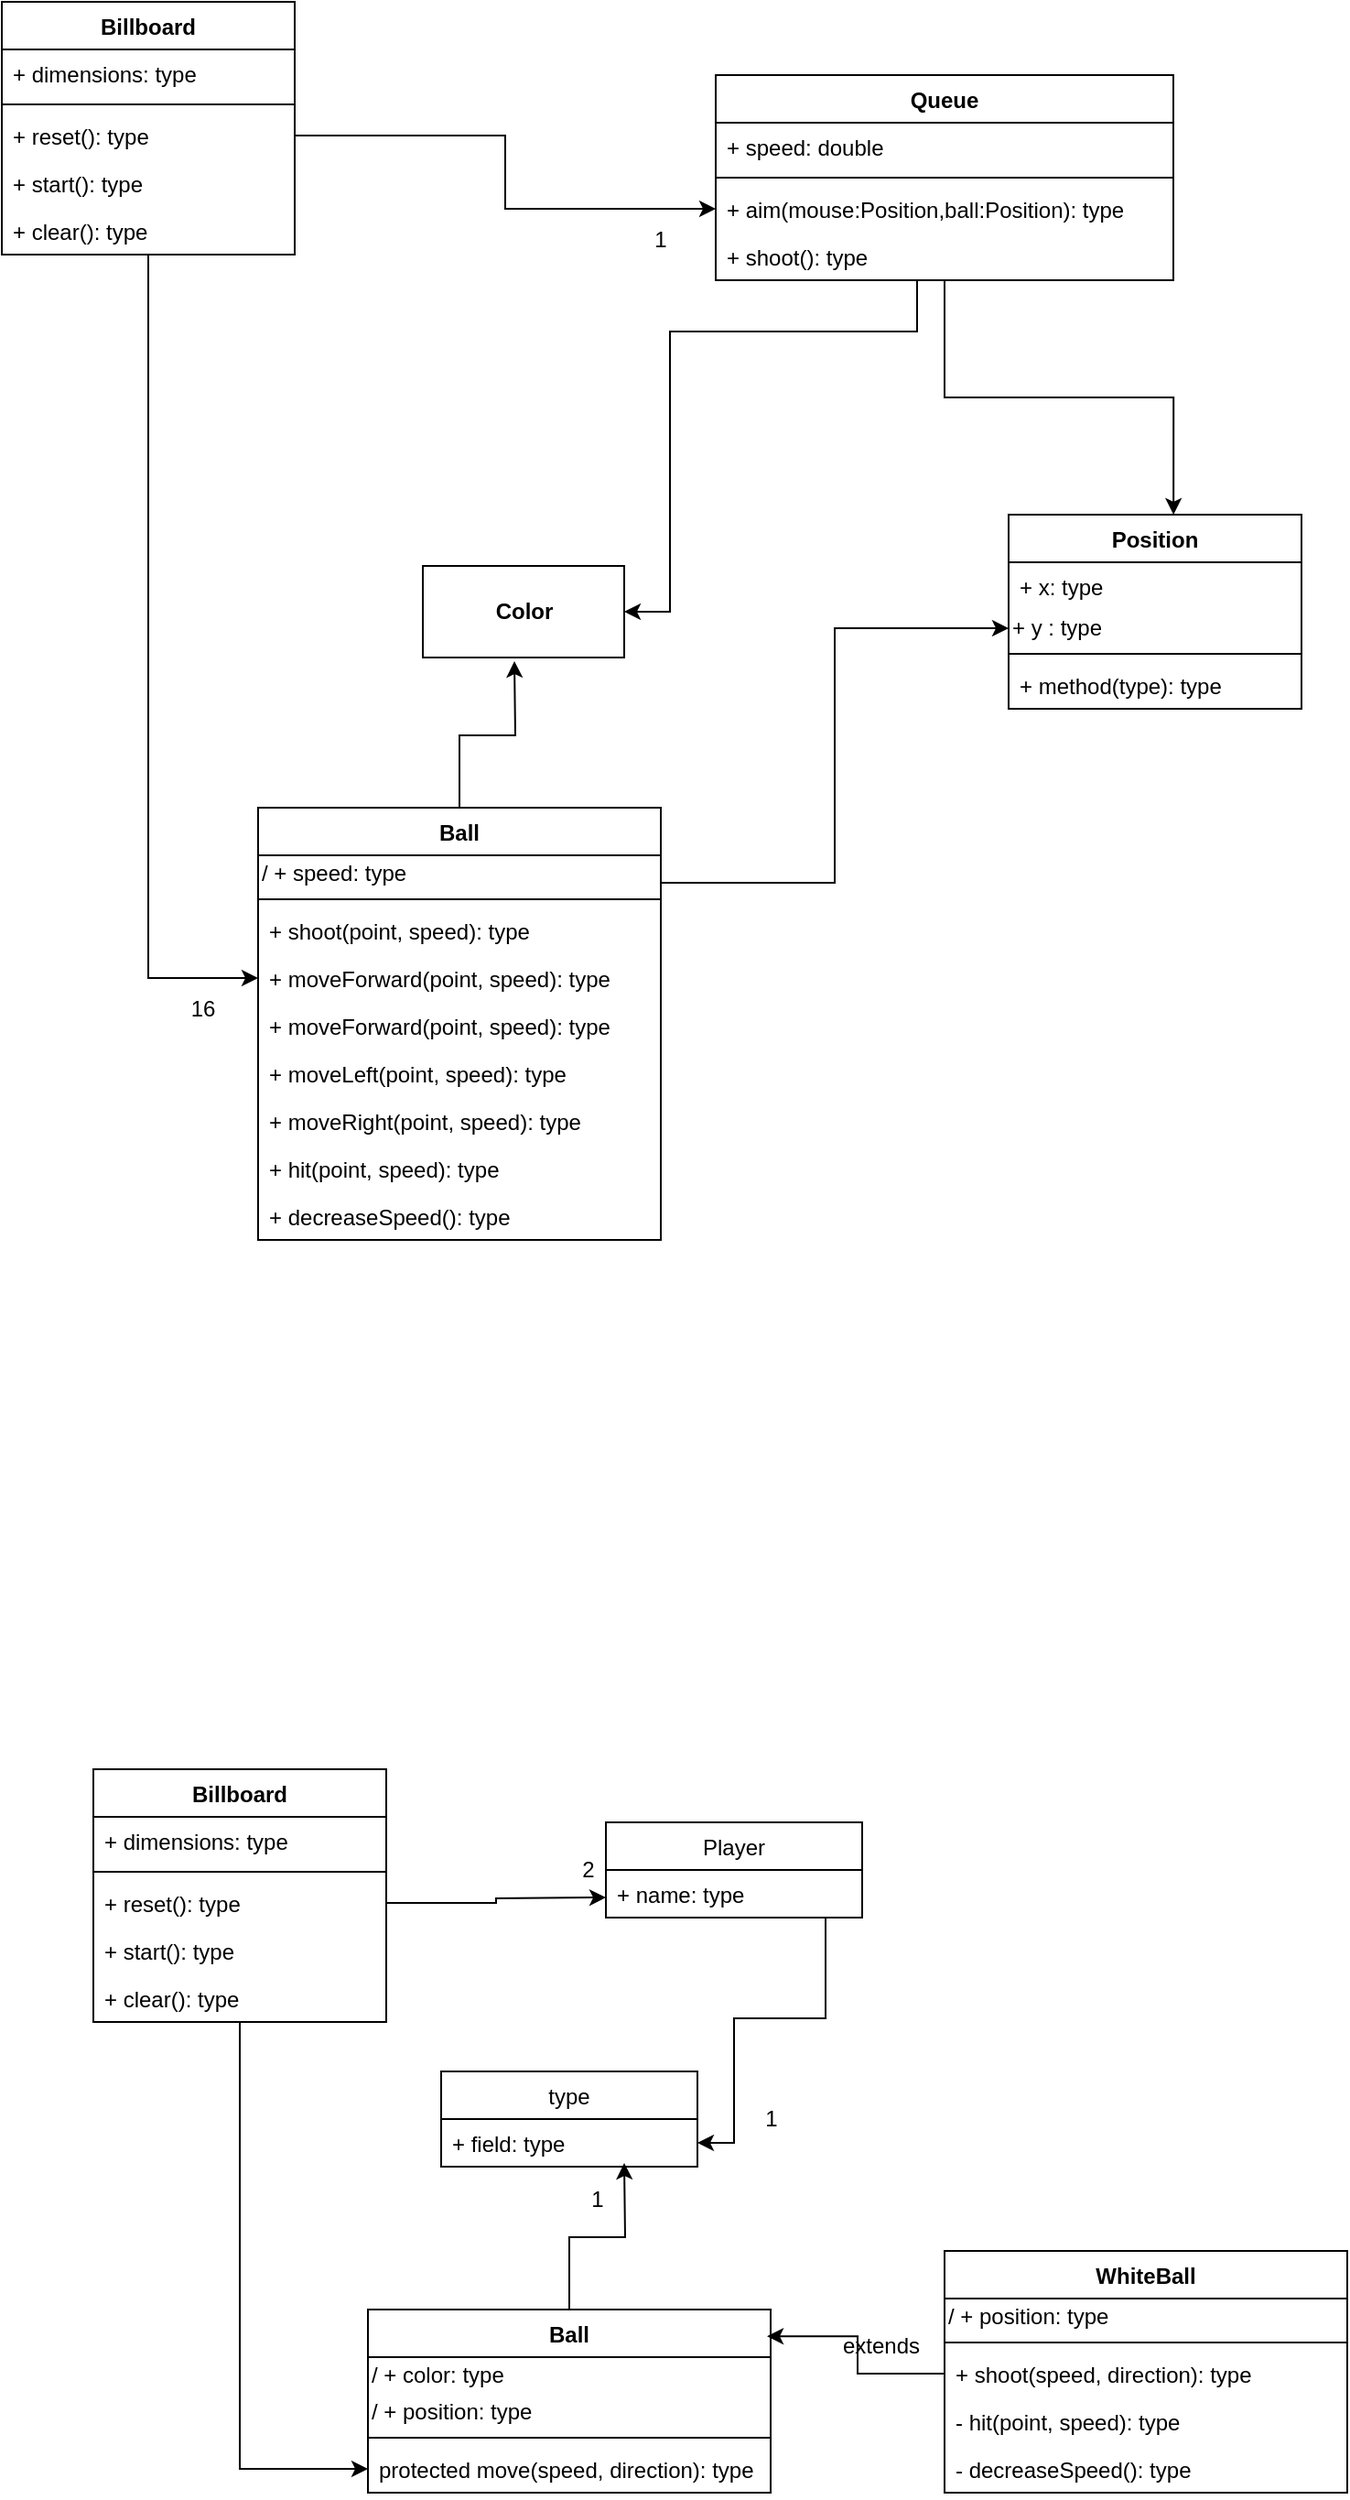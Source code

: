<mxfile version="12.3.8" type="github" pages="1">
  <diagram id="BiT6Qse2HPPV9dIVEgkt" name="Page-1">
    <mxGraphModel dx="1024" dy="566" grid="1" gridSize="10" guides="1" tooltips="1" connect="1" arrows="1" fold="1" page="1" pageScale="1" pageWidth="850" pageHeight="1100" math="0" shadow="0">
      <root>
        <mxCell id="0"/>
        <mxCell id="1" parent="0"/>
        <mxCell id="bXpqAv8fNdZPI3Pg2i3w-18" style="edgeStyle=orthogonalEdgeStyle;rounded=0;orthogonalLoop=1;jettySize=auto;html=1;entryX=0;entryY=0.5;entryDx=0;entryDy=0;" parent="1" source="eTl-JKkWDBYy7YKq2uqo-9" target="bXpqAv8fNdZPI3Pg2i3w-6" edge="1">
          <mxGeometry relative="1" as="geometry"/>
        </mxCell>
        <mxCell id="eTl-JKkWDBYy7YKq2uqo-9" value="Billboard" style="swimlane;fontStyle=1;align=center;verticalAlign=top;childLayout=stackLayout;horizontal=1;startSize=26;horizontalStack=0;resizeParent=1;resizeParentMax=0;resizeLast=0;collapsible=1;marginBottom=0;" parent="1" vertex="1">
          <mxGeometry x="100" y="90" width="160" height="138" as="geometry"/>
        </mxCell>
        <mxCell id="eTl-JKkWDBYy7YKq2uqo-10" value="+ dimensions: type" style="text;strokeColor=none;fillColor=none;align=left;verticalAlign=top;spacingLeft=4;spacingRight=4;overflow=hidden;rotatable=0;points=[[0,0.5],[1,0.5]];portConstraint=eastwest;" parent="eTl-JKkWDBYy7YKq2uqo-9" vertex="1">
          <mxGeometry y="26" width="160" height="26" as="geometry"/>
        </mxCell>
        <mxCell id="eTl-JKkWDBYy7YKq2uqo-11" value="" style="line;strokeWidth=1;fillColor=none;align=left;verticalAlign=middle;spacingTop=-1;spacingLeft=3;spacingRight=3;rotatable=0;labelPosition=right;points=[];portConstraint=eastwest;" parent="eTl-JKkWDBYy7YKq2uqo-9" vertex="1">
          <mxGeometry y="52" width="160" height="8" as="geometry"/>
        </mxCell>
        <mxCell id="eTl-JKkWDBYy7YKq2uqo-12" value="+ reset(): type" style="text;strokeColor=none;fillColor=none;align=left;verticalAlign=top;spacingLeft=4;spacingRight=4;overflow=hidden;rotatable=0;points=[[0,0.5],[1,0.5]];portConstraint=eastwest;" parent="eTl-JKkWDBYy7YKq2uqo-9" vertex="1">
          <mxGeometry y="60" width="160" height="26" as="geometry"/>
        </mxCell>
        <mxCell id="eTl-JKkWDBYy7YKq2uqo-25" value="+ start(): type" style="text;strokeColor=none;fillColor=none;align=left;verticalAlign=top;spacingLeft=4;spacingRight=4;overflow=hidden;rotatable=0;points=[[0,0.5],[1,0.5]];portConstraint=eastwest;" parent="eTl-JKkWDBYy7YKq2uqo-9" vertex="1">
          <mxGeometry y="86" width="160" height="26" as="geometry"/>
        </mxCell>
        <mxCell id="eTl-JKkWDBYy7YKq2uqo-26" value="+ clear(): type" style="text;strokeColor=none;fillColor=none;align=left;verticalAlign=top;spacingLeft=4;spacingRight=4;overflow=hidden;rotatable=0;points=[[0,0.5],[1,0.5]];portConstraint=eastwest;" parent="eTl-JKkWDBYy7YKq2uqo-9" vertex="1">
          <mxGeometry y="112" width="160" height="26" as="geometry"/>
        </mxCell>
        <mxCell id="bXpqAv8fNdZPI3Pg2i3w-16" style="edgeStyle=orthogonalEdgeStyle;rounded=0;orthogonalLoop=1;jettySize=auto;html=1;exitX=0.5;exitY=0;exitDx=0;exitDy=0;" parent="1" source="eTl-JKkWDBYy7YKq2uqo-13" edge="1">
          <mxGeometry relative="1" as="geometry">
            <mxPoint x="380" y="450" as="targetPoint"/>
          </mxGeometry>
        </mxCell>
        <mxCell id="eTl-JKkWDBYy7YKq2uqo-13" value="Ball" style="swimlane;fontStyle=1;align=center;verticalAlign=top;childLayout=stackLayout;horizontal=1;startSize=26;horizontalStack=0;resizeParent=1;resizeParentMax=0;resizeLast=0;collapsible=1;marginBottom=0;" parent="1" vertex="1">
          <mxGeometry x="240" y="530" width="220" height="236" as="geometry"/>
        </mxCell>
        <mxCell id="PLrftOkvrQtNinY4A1MV-3" value="/ + speed: type" style="text;html=1;strokeColor=none;fillColor=none;align=left;verticalAlign=middle;whiteSpace=wrap;rounded=0;" parent="eTl-JKkWDBYy7YKq2uqo-13" vertex="1">
          <mxGeometry y="26" width="220" height="20" as="geometry"/>
        </mxCell>
        <mxCell id="eTl-JKkWDBYy7YKq2uqo-15" value="" style="line;strokeWidth=1;fillColor=none;align=left;verticalAlign=middle;spacingTop=-1;spacingLeft=3;spacingRight=3;rotatable=0;labelPosition=right;points=[];portConstraint=eastwest;" parent="eTl-JKkWDBYy7YKq2uqo-13" vertex="1">
          <mxGeometry y="46" width="220" height="8" as="geometry"/>
        </mxCell>
        <mxCell id="eTl-JKkWDBYy7YKq2uqo-16" value="+ shoot(point, speed): type&#xa;" style="text;strokeColor=none;fillColor=none;align=left;verticalAlign=top;spacingLeft=4;spacingRight=4;overflow=hidden;rotatable=0;points=[[0,0.5],[1,0.5]];portConstraint=eastwest;" parent="eTl-JKkWDBYy7YKq2uqo-13" vertex="1">
          <mxGeometry y="54" width="220" height="26" as="geometry"/>
        </mxCell>
        <mxCell id="bXpqAv8fNdZPI3Pg2i3w-6" value="+ moveForward(point, speed): type&#xa;" style="text;strokeColor=none;fillColor=none;align=left;verticalAlign=top;spacingLeft=4;spacingRight=4;overflow=hidden;rotatable=0;points=[[0,0.5],[1,0.5]];portConstraint=eastwest;" parent="eTl-JKkWDBYy7YKq2uqo-13" vertex="1">
          <mxGeometry y="80" width="220" height="26" as="geometry"/>
        </mxCell>
        <mxCell id="bXpqAv8fNdZPI3Pg2i3w-8" value="+ moveForward(point, speed): type&#xa;" style="text;strokeColor=none;fillColor=none;align=left;verticalAlign=top;spacingLeft=4;spacingRight=4;overflow=hidden;rotatable=0;points=[[0,0.5],[1,0.5]];portConstraint=eastwest;" parent="eTl-JKkWDBYy7YKq2uqo-13" vertex="1">
          <mxGeometry y="106" width="220" height="26" as="geometry"/>
        </mxCell>
        <mxCell id="bXpqAv8fNdZPI3Pg2i3w-9" value="+ moveLeft(point, speed): type&#xa;" style="text;strokeColor=none;fillColor=none;align=left;verticalAlign=top;spacingLeft=4;spacingRight=4;overflow=hidden;rotatable=0;points=[[0,0.5],[1,0.5]];portConstraint=eastwest;" parent="eTl-JKkWDBYy7YKq2uqo-13" vertex="1">
          <mxGeometry y="132" width="220" height="26" as="geometry"/>
        </mxCell>
        <mxCell id="bXpqAv8fNdZPI3Pg2i3w-10" value="+ moveRight(point, speed): type&#xa;" style="text;strokeColor=none;fillColor=none;align=left;verticalAlign=top;spacingLeft=4;spacingRight=4;overflow=hidden;rotatable=0;points=[[0,0.5],[1,0.5]];portConstraint=eastwest;" parent="eTl-JKkWDBYy7YKq2uqo-13" vertex="1">
          <mxGeometry y="158" width="220" height="26" as="geometry"/>
        </mxCell>
        <mxCell id="bXpqAv8fNdZPI3Pg2i3w-11" value="+ hit(point, speed): type&#xa;" style="text;strokeColor=none;fillColor=none;align=left;verticalAlign=top;spacingLeft=4;spacingRight=4;overflow=hidden;rotatable=0;points=[[0,0.5],[1,0.5]];portConstraint=eastwest;" parent="eTl-JKkWDBYy7YKq2uqo-13" vertex="1">
          <mxGeometry y="184" width="220" height="26" as="geometry"/>
        </mxCell>
        <mxCell id="bXpqAv8fNdZPI3Pg2i3w-12" value="+ decreaseSpeed(): type&#xa;" style="text;strokeColor=none;fillColor=none;align=left;verticalAlign=top;spacingLeft=4;spacingRight=4;overflow=hidden;rotatable=0;points=[[0,0.5],[1,0.5]];portConstraint=eastwest;" parent="eTl-JKkWDBYy7YKq2uqo-13" vertex="1">
          <mxGeometry y="210" width="220" height="26" as="geometry"/>
        </mxCell>
        <mxCell id="bXpqAv8fNdZPI3Pg2i3w-23" style="edgeStyle=orthogonalEdgeStyle;rounded=0;orthogonalLoop=1;jettySize=auto;html=1;entryX=1;entryY=0.5;entryDx=0;entryDy=0;" parent="1" source="eTl-JKkWDBYy7YKq2uqo-21" target="PLrftOkvrQtNinY4A1MV-16" edge="1">
          <mxGeometry relative="1" as="geometry">
            <Array as="points">
              <mxPoint x="600" y="270"/>
              <mxPoint x="465" y="270"/>
              <mxPoint x="465" y="423"/>
            </Array>
          </mxGeometry>
        </mxCell>
        <mxCell id="bXpqAv8fNdZPI3Pg2i3w-24" style="edgeStyle=orthogonalEdgeStyle;rounded=0;orthogonalLoop=1;jettySize=auto;html=1;entryX=0.563;entryY=0;entryDx=0;entryDy=0;entryPerimeter=0;" parent="1" source="eTl-JKkWDBYy7YKq2uqo-21" target="PLrftOkvrQtNinY4A1MV-4" edge="1">
          <mxGeometry relative="1" as="geometry"/>
        </mxCell>
        <mxCell id="eTl-JKkWDBYy7YKq2uqo-21" value="Queue" style="swimlane;fontStyle=1;align=center;verticalAlign=top;childLayout=stackLayout;horizontal=1;startSize=26;horizontalStack=0;resizeParent=1;resizeParentMax=0;resizeLast=0;collapsible=1;marginBottom=0;" parent="1" vertex="1">
          <mxGeometry x="490" y="130" width="250" height="112" as="geometry"/>
        </mxCell>
        <mxCell id="bXpqAv8fNdZPI3Pg2i3w-2" value="+ speed: double" style="text;strokeColor=none;fillColor=none;align=left;verticalAlign=top;spacingLeft=4;spacingRight=4;overflow=hidden;rotatable=0;points=[[0,0.5],[1,0.5]];portConstraint=eastwest;" parent="eTl-JKkWDBYy7YKq2uqo-21" vertex="1">
          <mxGeometry y="26" width="250" height="26" as="geometry"/>
        </mxCell>
        <mxCell id="eTl-JKkWDBYy7YKq2uqo-23" value="" style="line;strokeWidth=1;fillColor=none;align=left;verticalAlign=middle;spacingTop=-1;spacingLeft=3;spacingRight=3;rotatable=0;labelPosition=right;points=[];portConstraint=eastwest;" parent="eTl-JKkWDBYy7YKq2uqo-21" vertex="1">
          <mxGeometry y="52" width="250" height="8" as="geometry"/>
        </mxCell>
        <mxCell id="eTl-JKkWDBYy7YKq2uqo-24" value="+ aim(mouse:Position,ball:Position): type" style="text;strokeColor=none;fillColor=none;align=left;verticalAlign=top;spacingLeft=4;spacingRight=4;overflow=hidden;rotatable=0;points=[[0,0.5],[1,0.5]];portConstraint=eastwest;" parent="eTl-JKkWDBYy7YKq2uqo-21" vertex="1">
          <mxGeometry y="60" width="250" height="26" as="geometry"/>
        </mxCell>
        <mxCell id="PLrftOkvrQtNinY4A1MV-20" value="+ shoot(): type" style="text;strokeColor=none;fillColor=none;align=left;verticalAlign=top;spacingLeft=4;spacingRight=4;overflow=hidden;rotatable=0;points=[[0,0.5],[1,0.5]];portConstraint=eastwest;" parent="eTl-JKkWDBYy7YKq2uqo-21" vertex="1">
          <mxGeometry y="86" width="250" height="26" as="geometry"/>
        </mxCell>
        <mxCell id="PLrftOkvrQtNinY4A1MV-4" value="Position" style="swimlane;fontStyle=1;align=center;verticalAlign=top;childLayout=stackLayout;horizontal=1;startSize=26;horizontalStack=0;resizeParent=1;resizeParentMax=0;resizeLast=0;collapsible=1;marginBottom=0;" parent="1" vertex="1">
          <mxGeometry x="650" y="370" width="160" height="106" as="geometry"/>
        </mxCell>
        <mxCell id="PLrftOkvrQtNinY4A1MV-5" value="+ x: type" style="text;strokeColor=none;fillColor=none;align=left;verticalAlign=top;spacingLeft=4;spacingRight=4;overflow=hidden;rotatable=0;points=[[0,0.5],[1,0.5]];portConstraint=eastwest;" parent="PLrftOkvrQtNinY4A1MV-4" vertex="1">
          <mxGeometry y="26" width="160" height="26" as="geometry"/>
        </mxCell>
        <mxCell id="PLrftOkvrQtNinY4A1MV-8" value="+ y : type" style="text;html=1;strokeColor=none;fillColor=none;align=left;verticalAlign=middle;whiteSpace=wrap;rounded=0;" parent="PLrftOkvrQtNinY4A1MV-4" vertex="1">
          <mxGeometry y="52" width="160" height="20" as="geometry"/>
        </mxCell>
        <mxCell id="PLrftOkvrQtNinY4A1MV-6" value="" style="line;strokeWidth=1;fillColor=none;align=left;verticalAlign=middle;spacingTop=-1;spacingLeft=3;spacingRight=3;rotatable=0;labelPosition=right;points=[];portConstraint=eastwest;" parent="PLrftOkvrQtNinY4A1MV-4" vertex="1">
          <mxGeometry y="72" width="160" height="8" as="geometry"/>
        </mxCell>
        <mxCell id="PLrftOkvrQtNinY4A1MV-7" value="+ method(type): type" style="text;strokeColor=none;fillColor=none;align=left;verticalAlign=top;spacingLeft=4;spacingRight=4;overflow=hidden;rotatable=0;points=[[0,0.5],[1,0.5]];portConstraint=eastwest;" parent="PLrftOkvrQtNinY4A1MV-4" vertex="1">
          <mxGeometry y="80" width="160" height="26" as="geometry"/>
        </mxCell>
        <mxCell id="PLrftOkvrQtNinY4A1MV-16" value="&lt;b&gt;Color&lt;/b&gt;" style="html=1;" parent="1" vertex="1">
          <mxGeometry x="330" y="398" width="110" height="50" as="geometry"/>
        </mxCell>
        <mxCell id="bXpqAv8fNdZPI3Pg2i3w-4" style="edgeStyle=orthogonalEdgeStyle;rounded=0;orthogonalLoop=1;jettySize=auto;html=1;exitX=1;exitY=0.75;exitDx=0;exitDy=0;entryX=0;entryY=0.5;entryDx=0;entryDy=0;" parent="1" source="PLrftOkvrQtNinY4A1MV-3" target="PLrftOkvrQtNinY4A1MV-8" edge="1">
          <mxGeometry relative="1" as="geometry"/>
        </mxCell>
        <mxCell id="bXpqAv8fNdZPI3Pg2i3w-19" value="16" style="text;html=1;strokeColor=none;fillColor=none;align=center;verticalAlign=middle;whiteSpace=wrap;rounded=0;" parent="1" vertex="1">
          <mxGeometry x="190" y="630" width="40" height="20" as="geometry"/>
        </mxCell>
        <mxCell id="bXpqAv8fNdZPI3Pg2i3w-21" style="edgeStyle=orthogonalEdgeStyle;rounded=0;orthogonalLoop=1;jettySize=auto;html=1;exitX=1;exitY=0.5;exitDx=0;exitDy=0;entryX=0;entryY=0.5;entryDx=0;entryDy=0;" parent="1" source="eTl-JKkWDBYy7YKq2uqo-12" target="eTl-JKkWDBYy7YKq2uqo-24" edge="1">
          <mxGeometry relative="1" as="geometry"/>
        </mxCell>
        <mxCell id="bXpqAv8fNdZPI3Pg2i3w-22" value="1" style="text;html=1;strokeColor=none;fillColor=none;align=center;verticalAlign=middle;whiteSpace=wrap;rounded=0;" parent="1" vertex="1">
          <mxGeometry x="440" y="210" width="40" height="20" as="geometry"/>
        </mxCell>
        <mxCell id="bVrt9JsR7Utsh7PJLR2_-61" style="edgeStyle=orthogonalEdgeStyle;rounded=0;orthogonalLoop=1;jettySize=auto;html=1;entryX=0;entryY=0.5;entryDx=0;entryDy=0;" edge="1" parent="1" source="bVrt9JsR7Utsh7PJLR2_-62" target="bVrt9JsR7Utsh7PJLR2_-73">
          <mxGeometry relative="1" as="geometry"/>
        </mxCell>
        <mxCell id="bVrt9JsR7Utsh7PJLR2_-62" value="Billboard" style="swimlane;fontStyle=1;align=center;verticalAlign=top;childLayout=stackLayout;horizontal=1;startSize=26;horizontalStack=0;resizeParent=1;resizeParentMax=0;resizeLast=0;collapsible=1;marginBottom=0;" vertex="1" parent="1">
          <mxGeometry x="150" y="1055" width="160" height="138" as="geometry"/>
        </mxCell>
        <mxCell id="bVrt9JsR7Utsh7PJLR2_-63" value="+ dimensions: type" style="text;strokeColor=none;fillColor=none;align=left;verticalAlign=top;spacingLeft=4;spacingRight=4;overflow=hidden;rotatable=0;points=[[0,0.5],[1,0.5]];portConstraint=eastwest;" vertex="1" parent="bVrt9JsR7Utsh7PJLR2_-62">
          <mxGeometry y="26" width="160" height="26" as="geometry"/>
        </mxCell>
        <mxCell id="bVrt9JsR7Utsh7PJLR2_-64" value="" style="line;strokeWidth=1;fillColor=none;align=left;verticalAlign=middle;spacingTop=-1;spacingLeft=3;spacingRight=3;rotatable=0;labelPosition=right;points=[];portConstraint=eastwest;" vertex="1" parent="bVrt9JsR7Utsh7PJLR2_-62">
          <mxGeometry y="52" width="160" height="8" as="geometry"/>
        </mxCell>
        <mxCell id="bVrt9JsR7Utsh7PJLR2_-65" value="+ reset(): type" style="text;strokeColor=none;fillColor=none;align=left;verticalAlign=top;spacingLeft=4;spacingRight=4;overflow=hidden;rotatable=0;points=[[0,0.5],[1,0.5]];portConstraint=eastwest;" vertex="1" parent="bVrt9JsR7Utsh7PJLR2_-62">
          <mxGeometry y="60" width="160" height="26" as="geometry"/>
        </mxCell>
        <mxCell id="bVrt9JsR7Utsh7PJLR2_-66" value="+ start(): type" style="text;strokeColor=none;fillColor=none;align=left;verticalAlign=top;spacingLeft=4;spacingRight=4;overflow=hidden;rotatable=0;points=[[0,0.5],[1,0.5]];portConstraint=eastwest;" vertex="1" parent="bVrt9JsR7Utsh7PJLR2_-62">
          <mxGeometry y="86" width="160" height="26" as="geometry"/>
        </mxCell>
        <mxCell id="bVrt9JsR7Utsh7PJLR2_-67" value="+ clear(): type" style="text;strokeColor=none;fillColor=none;align=left;verticalAlign=top;spacingLeft=4;spacingRight=4;overflow=hidden;rotatable=0;points=[[0,0.5],[1,0.5]];portConstraint=eastwest;" vertex="1" parent="bVrt9JsR7Utsh7PJLR2_-62">
          <mxGeometry y="112" width="160" height="26" as="geometry"/>
        </mxCell>
        <mxCell id="bVrt9JsR7Utsh7PJLR2_-68" style="edgeStyle=orthogonalEdgeStyle;rounded=0;orthogonalLoop=1;jettySize=auto;html=1;exitX=0.5;exitY=0;exitDx=0;exitDy=0;" edge="1" parent="1" source="bVrt9JsR7Utsh7PJLR2_-69">
          <mxGeometry relative="1" as="geometry">
            <mxPoint x="440" y="1270" as="targetPoint"/>
          </mxGeometry>
        </mxCell>
        <mxCell id="bVrt9JsR7Utsh7PJLR2_-69" value="Ball" style="swimlane;fontStyle=1;align=center;verticalAlign=top;childLayout=stackLayout;horizontal=1;startSize=26;horizontalStack=0;resizeParent=1;resizeParentMax=0;resizeLast=0;collapsible=1;marginBottom=0;" vertex="1" parent="1">
          <mxGeometry x="300" y="1350" width="220" height="100" as="geometry"/>
        </mxCell>
        <mxCell id="bVrt9JsR7Utsh7PJLR2_-70" value="/ + color: type" style="text;html=1;strokeColor=none;fillColor=none;align=left;verticalAlign=middle;whiteSpace=wrap;rounded=0;" vertex="1" parent="bVrt9JsR7Utsh7PJLR2_-69">
          <mxGeometry y="26" width="220" height="20" as="geometry"/>
        </mxCell>
        <mxCell id="bVrt9JsR7Utsh7PJLR2_-109" value="/ + position: type" style="text;html=1;strokeColor=none;fillColor=none;align=left;verticalAlign=middle;whiteSpace=wrap;rounded=0;" vertex="1" parent="bVrt9JsR7Utsh7PJLR2_-69">
          <mxGeometry y="46" width="220" height="20" as="geometry"/>
        </mxCell>
        <mxCell id="bVrt9JsR7Utsh7PJLR2_-71" value="" style="line;strokeWidth=1;fillColor=none;align=left;verticalAlign=middle;spacingTop=-1;spacingLeft=3;spacingRight=3;rotatable=0;labelPosition=right;points=[];portConstraint=eastwest;" vertex="1" parent="bVrt9JsR7Utsh7PJLR2_-69">
          <mxGeometry y="66" width="220" height="8" as="geometry"/>
        </mxCell>
        <mxCell id="bVrt9JsR7Utsh7PJLR2_-73" value="protected move(speed, direction): type&#xa;" style="text;strokeColor=none;fillColor=none;align=left;verticalAlign=top;spacingLeft=4;spacingRight=4;overflow=hidden;rotatable=0;points=[[0,0.5],[1,0.5]];portConstraint=eastwest;" vertex="1" parent="bVrt9JsR7Utsh7PJLR2_-69">
          <mxGeometry y="74" width="220" height="26" as="geometry"/>
        </mxCell>
        <mxCell id="bVrt9JsR7Utsh7PJLR2_-91" value="type" style="swimlane;fontStyle=0;childLayout=stackLayout;horizontal=1;startSize=26;fillColor=none;horizontalStack=0;resizeParent=1;resizeParentMax=0;resizeLast=0;collapsible=1;marginBottom=0;" vertex="1" parent="1">
          <mxGeometry x="340" y="1220" width="140" height="52" as="geometry"/>
        </mxCell>
        <mxCell id="bVrt9JsR7Utsh7PJLR2_-92" value="+ field: type" style="text;strokeColor=none;fillColor=none;align=left;verticalAlign=top;spacingLeft=4;spacingRight=4;overflow=hidden;rotatable=0;points=[[0,0.5],[1,0.5]];portConstraint=eastwest;" vertex="1" parent="bVrt9JsR7Utsh7PJLR2_-91">
          <mxGeometry y="26" width="140" height="26" as="geometry"/>
        </mxCell>
        <mxCell id="bVrt9JsR7Utsh7PJLR2_-96" value="WhiteBall" style="swimlane;fontStyle=1;align=center;verticalAlign=top;childLayout=stackLayout;horizontal=1;startSize=26;horizontalStack=0;resizeParent=1;resizeParentMax=0;resizeLast=0;collapsible=1;marginBottom=0;" vertex="1" parent="1">
          <mxGeometry x="615" y="1318" width="220" height="132" as="geometry"/>
        </mxCell>
        <mxCell id="bVrt9JsR7Utsh7PJLR2_-119" value="/ + position: type" style="text;html=1;strokeColor=none;fillColor=none;align=left;verticalAlign=middle;whiteSpace=wrap;rounded=0;" vertex="1" parent="bVrt9JsR7Utsh7PJLR2_-96">
          <mxGeometry y="26" width="220" height="20" as="geometry"/>
        </mxCell>
        <mxCell id="bVrt9JsR7Utsh7PJLR2_-98" value="" style="line;strokeWidth=1;fillColor=none;align=left;verticalAlign=middle;spacingTop=-1;spacingLeft=3;spacingRight=3;rotatable=0;labelPosition=right;points=[];portConstraint=eastwest;" vertex="1" parent="bVrt9JsR7Utsh7PJLR2_-96">
          <mxGeometry y="46" width="220" height="8" as="geometry"/>
        </mxCell>
        <mxCell id="bVrt9JsR7Utsh7PJLR2_-99" value="+ shoot(speed, direction): type&#xa;" style="text;strokeColor=none;fillColor=none;align=left;verticalAlign=top;spacingLeft=4;spacingRight=4;overflow=hidden;rotatable=0;points=[[0,0.5],[1,0.5]];portConstraint=eastwest;" vertex="1" parent="bVrt9JsR7Utsh7PJLR2_-96">
          <mxGeometry y="54" width="220" height="26" as="geometry"/>
        </mxCell>
        <mxCell id="bVrt9JsR7Utsh7PJLR2_-104" value="- hit(point, speed): type&#xa;" style="text;strokeColor=none;fillColor=none;align=left;verticalAlign=top;spacingLeft=4;spacingRight=4;overflow=hidden;rotatable=0;points=[[0,0.5],[1,0.5]];portConstraint=eastwest;" vertex="1" parent="bVrt9JsR7Utsh7PJLR2_-96">
          <mxGeometry y="80" width="220" height="26" as="geometry"/>
        </mxCell>
        <mxCell id="bVrt9JsR7Utsh7PJLR2_-105" value="- decreaseSpeed(): type&#xa;" style="text;strokeColor=none;fillColor=none;align=left;verticalAlign=top;spacingLeft=4;spacingRight=4;overflow=hidden;rotatable=0;points=[[0,0.5],[1,0.5]];portConstraint=eastwest;" vertex="1" parent="bVrt9JsR7Utsh7PJLR2_-96">
          <mxGeometry y="106" width="220" height="26" as="geometry"/>
        </mxCell>
        <mxCell id="bVrt9JsR7Utsh7PJLR2_-108" value="extends" style="text;html=1;align=center;verticalAlign=middle;resizable=0;points=[];;autosize=1;" vertex="1" parent="1">
          <mxGeometry x="550" y="1360" width="60" height="20" as="geometry"/>
        </mxCell>
        <mxCell id="bVrt9JsR7Utsh7PJLR2_-121" value="Player" style="swimlane;fontStyle=0;childLayout=stackLayout;horizontal=1;startSize=26;fillColor=none;horizontalStack=0;resizeParent=1;resizeParentMax=0;resizeLast=0;collapsible=1;marginBottom=0;" vertex="1" parent="1">
          <mxGeometry x="430" y="1084" width="140" height="52" as="geometry"/>
        </mxCell>
        <mxCell id="bVrt9JsR7Utsh7PJLR2_-122" value="+ name: type" style="text;strokeColor=none;fillColor=none;align=left;verticalAlign=top;spacingLeft=4;spacingRight=4;overflow=hidden;rotatable=0;points=[[0,0.5],[1,0.5]];portConstraint=eastwest;" vertex="1" parent="bVrt9JsR7Utsh7PJLR2_-121">
          <mxGeometry y="26" width="140" height="26" as="geometry"/>
        </mxCell>
        <mxCell id="bVrt9JsR7Utsh7PJLR2_-125" style="edgeStyle=orthogonalEdgeStyle;rounded=0;orthogonalLoop=1;jettySize=auto;html=1;entryX=0;entryY=0.5;entryDx=0;entryDy=0;" edge="1" parent="1" source="bVrt9JsR7Utsh7PJLR2_-65">
          <mxGeometry relative="1" as="geometry">
            <mxPoint x="430" y="1125" as="targetPoint"/>
          </mxGeometry>
        </mxCell>
        <mxCell id="bVrt9JsR7Utsh7PJLR2_-126" value="1" style="text;html=1;align=center;verticalAlign=middle;resizable=0;points=[];;autosize=1;" vertex="1" parent="1">
          <mxGeometry x="415" y="1280" width="20" height="20" as="geometry"/>
        </mxCell>
        <mxCell id="bVrt9JsR7Utsh7PJLR2_-127" value="2" style="text;html=1;align=center;verticalAlign=middle;resizable=0;points=[];;autosize=1;" vertex="1" parent="1">
          <mxGeometry x="410" y="1100" width="20" height="20" as="geometry"/>
        </mxCell>
        <mxCell id="bVrt9JsR7Utsh7PJLR2_-128" style="edgeStyle=orthogonalEdgeStyle;rounded=0;orthogonalLoop=1;jettySize=auto;html=1;entryX=0.991;entryY=0.146;entryDx=0;entryDy=0;entryPerimeter=0;" edge="1" parent="1" source="bVrt9JsR7Utsh7PJLR2_-99" target="bVrt9JsR7Utsh7PJLR2_-69">
          <mxGeometry relative="1" as="geometry"/>
        </mxCell>
        <mxCell id="bVrt9JsR7Utsh7PJLR2_-133" style="edgeStyle=orthogonalEdgeStyle;rounded=0;orthogonalLoop=1;jettySize=auto;html=1;entryX=1;entryY=0.5;entryDx=0;entryDy=0;" edge="1" parent="1" source="bVrt9JsR7Utsh7PJLR2_-122" target="bVrt9JsR7Utsh7PJLR2_-92">
          <mxGeometry relative="1" as="geometry">
            <Array as="points">
              <mxPoint x="550" y="1191"/>
              <mxPoint x="500" y="1191"/>
              <mxPoint x="500" y="1259"/>
            </Array>
          </mxGeometry>
        </mxCell>
        <mxCell id="bVrt9JsR7Utsh7PJLR2_-134" value="1" style="text;html=1;align=center;verticalAlign=middle;resizable=0;points=[];;autosize=1;" vertex="1" parent="1">
          <mxGeometry x="510" y="1236" width="20" height="20" as="geometry"/>
        </mxCell>
      </root>
    </mxGraphModel>
  </diagram>
</mxfile>
